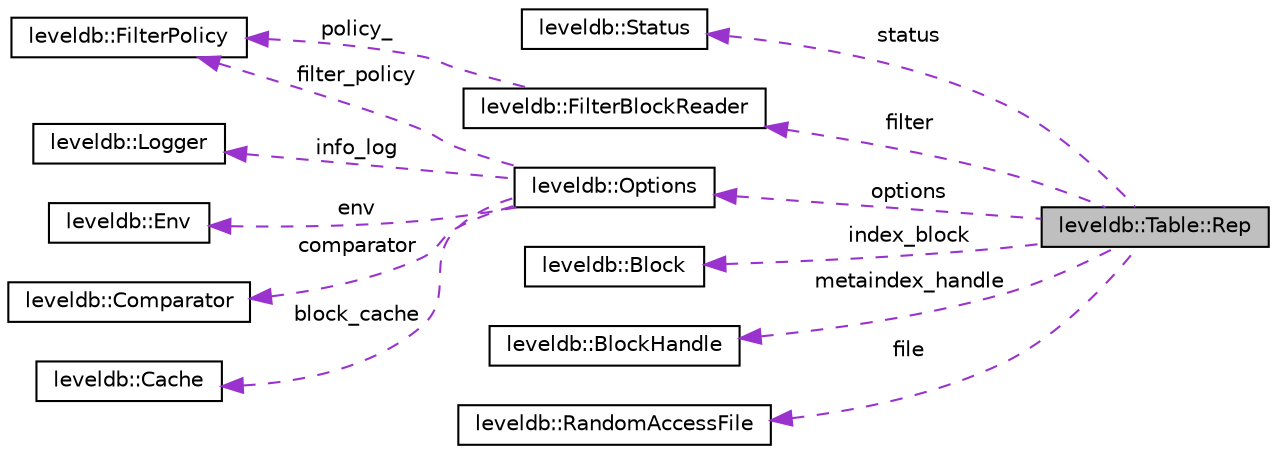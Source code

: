digraph "leveldb::Table::Rep"
{
  edge [fontname="Helvetica",fontsize="10",labelfontname="Helvetica",labelfontsize="10"];
  node [fontname="Helvetica",fontsize="10",shape=record];
  rankdir="LR";
  Node1 [label="leveldb::Table::Rep",height=0.2,width=0.4,color="black", fillcolor="grey75", style="filled" fontcolor="black"];
  Node2 -> Node1 [dir="back",color="darkorchid3",fontsize="10",style="dashed",label=" status" ,fontname="Helvetica"];
  Node2 [label="leveldb::Status",height=0.2,width=0.4,color="black", fillcolor="white", style="filled",URL="$classleveldb_1_1_status.html"];
  Node3 -> Node1 [dir="back",color="darkorchid3",fontsize="10",style="dashed",label=" filter" ,fontname="Helvetica"];
  Node3 [label="leveldb::FilterBlockReader",height=0.2,width=0.4,color="black", fillcolor="white", style="filled",URL="$classleveldb_1_1_filter_block_reader.html"];
  Node4 -> Node3 [dir="back",color="darkorchid3",fontsize="10",style="dashed",label=" policy_" ,fontname="Helvetica"];
  Node4 [label="leveldb::FilterPolicy",height=0.2,width=0.4,color="black", fillcolor="white", style="filled",URL="$classleveldb_1_1_filter_policy.html"];
  Node5 -> Node1 [dir="back",color="darkorchid3",fontsize="10",style="dashed",label=" options" ,fontname="Helvetica"];
  Node5 [label="leveldb::Options",height=0.2,width=0.4,color="black", fillcolor="white", style="filled",URL="$structleveldb_1_1_options.html"];
  Node4 -> Node5 [dir="back",color="darkorchid3",fontsize="10",style="dashed",label=" filter_policy" ,fontname="Helvetica"];
  Node6 -> Node5 [dir="back",color="darkorchid3",fontsize="10",style="dashed",label=" info_log" ,fontname="Helvetica"];
  Node6 [label="leveldb::Logger",height=0.2,width=0.4,color="black", fillcolor="white", style="filled",URL="$classleveldb_1_1_logger.html"];
  Node7 -> Node5 [dir="back",color="darkorchid3",fontsize="10",style="dashed",label=" env" ,fontname="Helvetica"];
  Node7 [label="leveldb::Env",height=0.2,width=0.4,color="black", fillcolor="white", style="filled",URL="$classleveldb_1_1_env.html"];
  Node8 -> Node5 [dir="back",color="darkorchid3",fontsize="10",style="dashed",label=" comparator" ,fontname="Helvetica"];
  Node8 [label="leveldb::Comparator",height=0.2,width=0.4,color="black", fillcolor="white", style="filled",URL="$structleveldb_1_1_comparator.html"];
  Node9 -> Node5 [dir="back",color="darkorchid3",fontsize="10",style="dashed",label=" block_cache" ,fontname="Helvetica"];
  Node9 [label="leveldb::Cache",height=0.2,width=0.4,color="black", fillcolor="white", style="filled",URL="$classleveldb_1_1_cache.html"];
  Node10 -> Node1 [dir="back",color="darkorchid3",fontsize="10",style="dashed",label=" index_block" ,fontname="Helvetica"];
  Node10 [label="leveldb::Block",height=0.2,width=0.4,color="black", fillcolor="white", style="filled",URL="$classleveldb_1_1_block.html"];
  Node11 -> Node1 [dir="back",color="darkorchid3",fontsize="10",style="dashed",label=" metaindex_handle" ,fontname="Helvetica"];
  Node11 [label="leveldb::BlockHandle",height=0.2,width=0.4,color="black", fillcolor="white", style="filled",URL="$classleveldb_1_1_block_handle.html"];
  Node12 -> Node1 [dir="back",color="darkorchid3",fontsize="10",style="dashed",label=" file" ,fontname="Helvetica"];
  Node12 [label="leveldb::RandomAccessFile",height=0.2,width=0.4,color="black", fillcolor="white", style="filled",URL="$classleveldb_1_1_random_access_file.html"];
}
